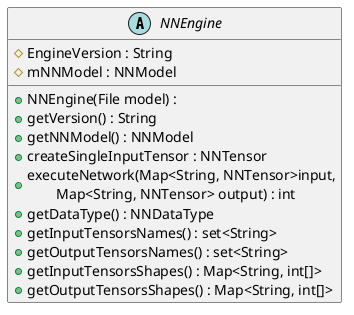 @startuml
abstract class NNEngine {
    # {field} EngineVersion : String
    # {field} mNNModel : NNModel
    + {method} NNEngine(File model) :
    + {method} getVersion() : String
    + {method} getNNModel() : NNModel
    + {method} createSingleInputTensor : NNTensor
    + {method} executeNetwork(Map<String, NNTensor>input,\n	Map<String, NNTensor> output) : int
    + {method} getDataType() : NNDataType
    + {method} getInputTensorsNames() : set<String>
    + {method} getOutputTensorsNames() : set<String>
    + {method} getInputTensorsShapes() : Map<String, int[]>
    + {method} getOutputTensorsShapes() : Map<String, int[]>
}
@enduml
